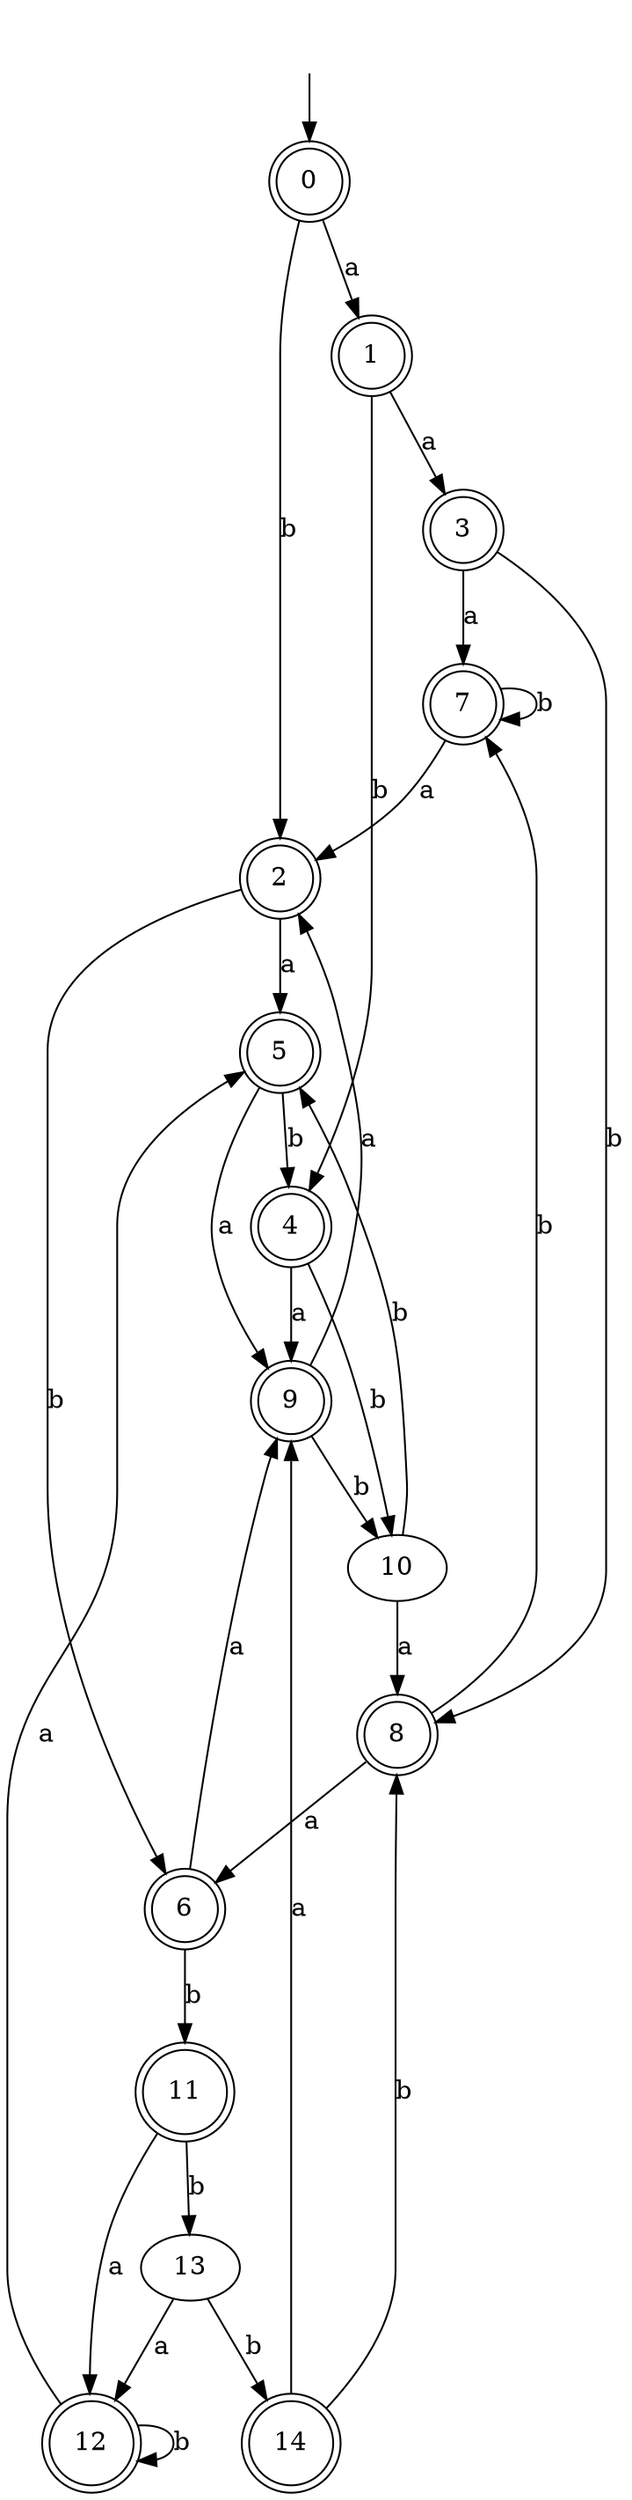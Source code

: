 digraph RandomDFA {
  __start0 [label="", shape=none];
  __start0 -> 0 [label=""];
  0 [shape=circle] [shape=doublecircle]
  0 -> 1 [label="a"]
  0 -> 2 [label="b"]
  1 [shape=doublecircle]
  1 -> 3 [label="a"]
  1 -> 4 [label="b"]
  2 [shape=doublecircle]
  2 -> 5 [label="a"]
  2 -> 6 [label="b"]
  3 [shape=doublecircle]
  3 -> 7 [label="a"]
  3 -> 8 [label="b"]
  4 [shape=doublecircle]
  4 -> 9 [label="a"]
  4 -> 10 [label="b"]
  5 [shape=doublecircle]
  5 -> 9 [label="a"]
  5 -> 4 [label="b"]
  6 [shape=doublecircle]
  6 -> 9 [label="a"]
  6 -> 11 [label="b"]
  7 [shape=doublecircle]
  7 -> 2 [label="a"]
  7 -> 7 [label="b"]
  8 [shape=doublecircle]
  8 -> 6 [label="a"]
  8 -> 7 [label="b"]
  9 [shape=doublecircle]
  9 -> 2 [label="a"]
  9 -> 10 [label="b"]
  10
  10 -> 8 [label="a"]
  10 -> 5 [label="b"]
  11 [shape=doublecircle]
  11 -> 12 [label="a"]
  11 -> 13 [label="b"]
  12 [shape=doublecircle]
  12 -> 5 [label="a"]
  12 -> 12 [label="b"]
  13
  13 -> 12 [label="a"]
  13 -> 14 [label="b"]
  14 [shape=doublecircle]
  14 -> 9 [label="a"]
  14 -> 8 [label="b"]
}
